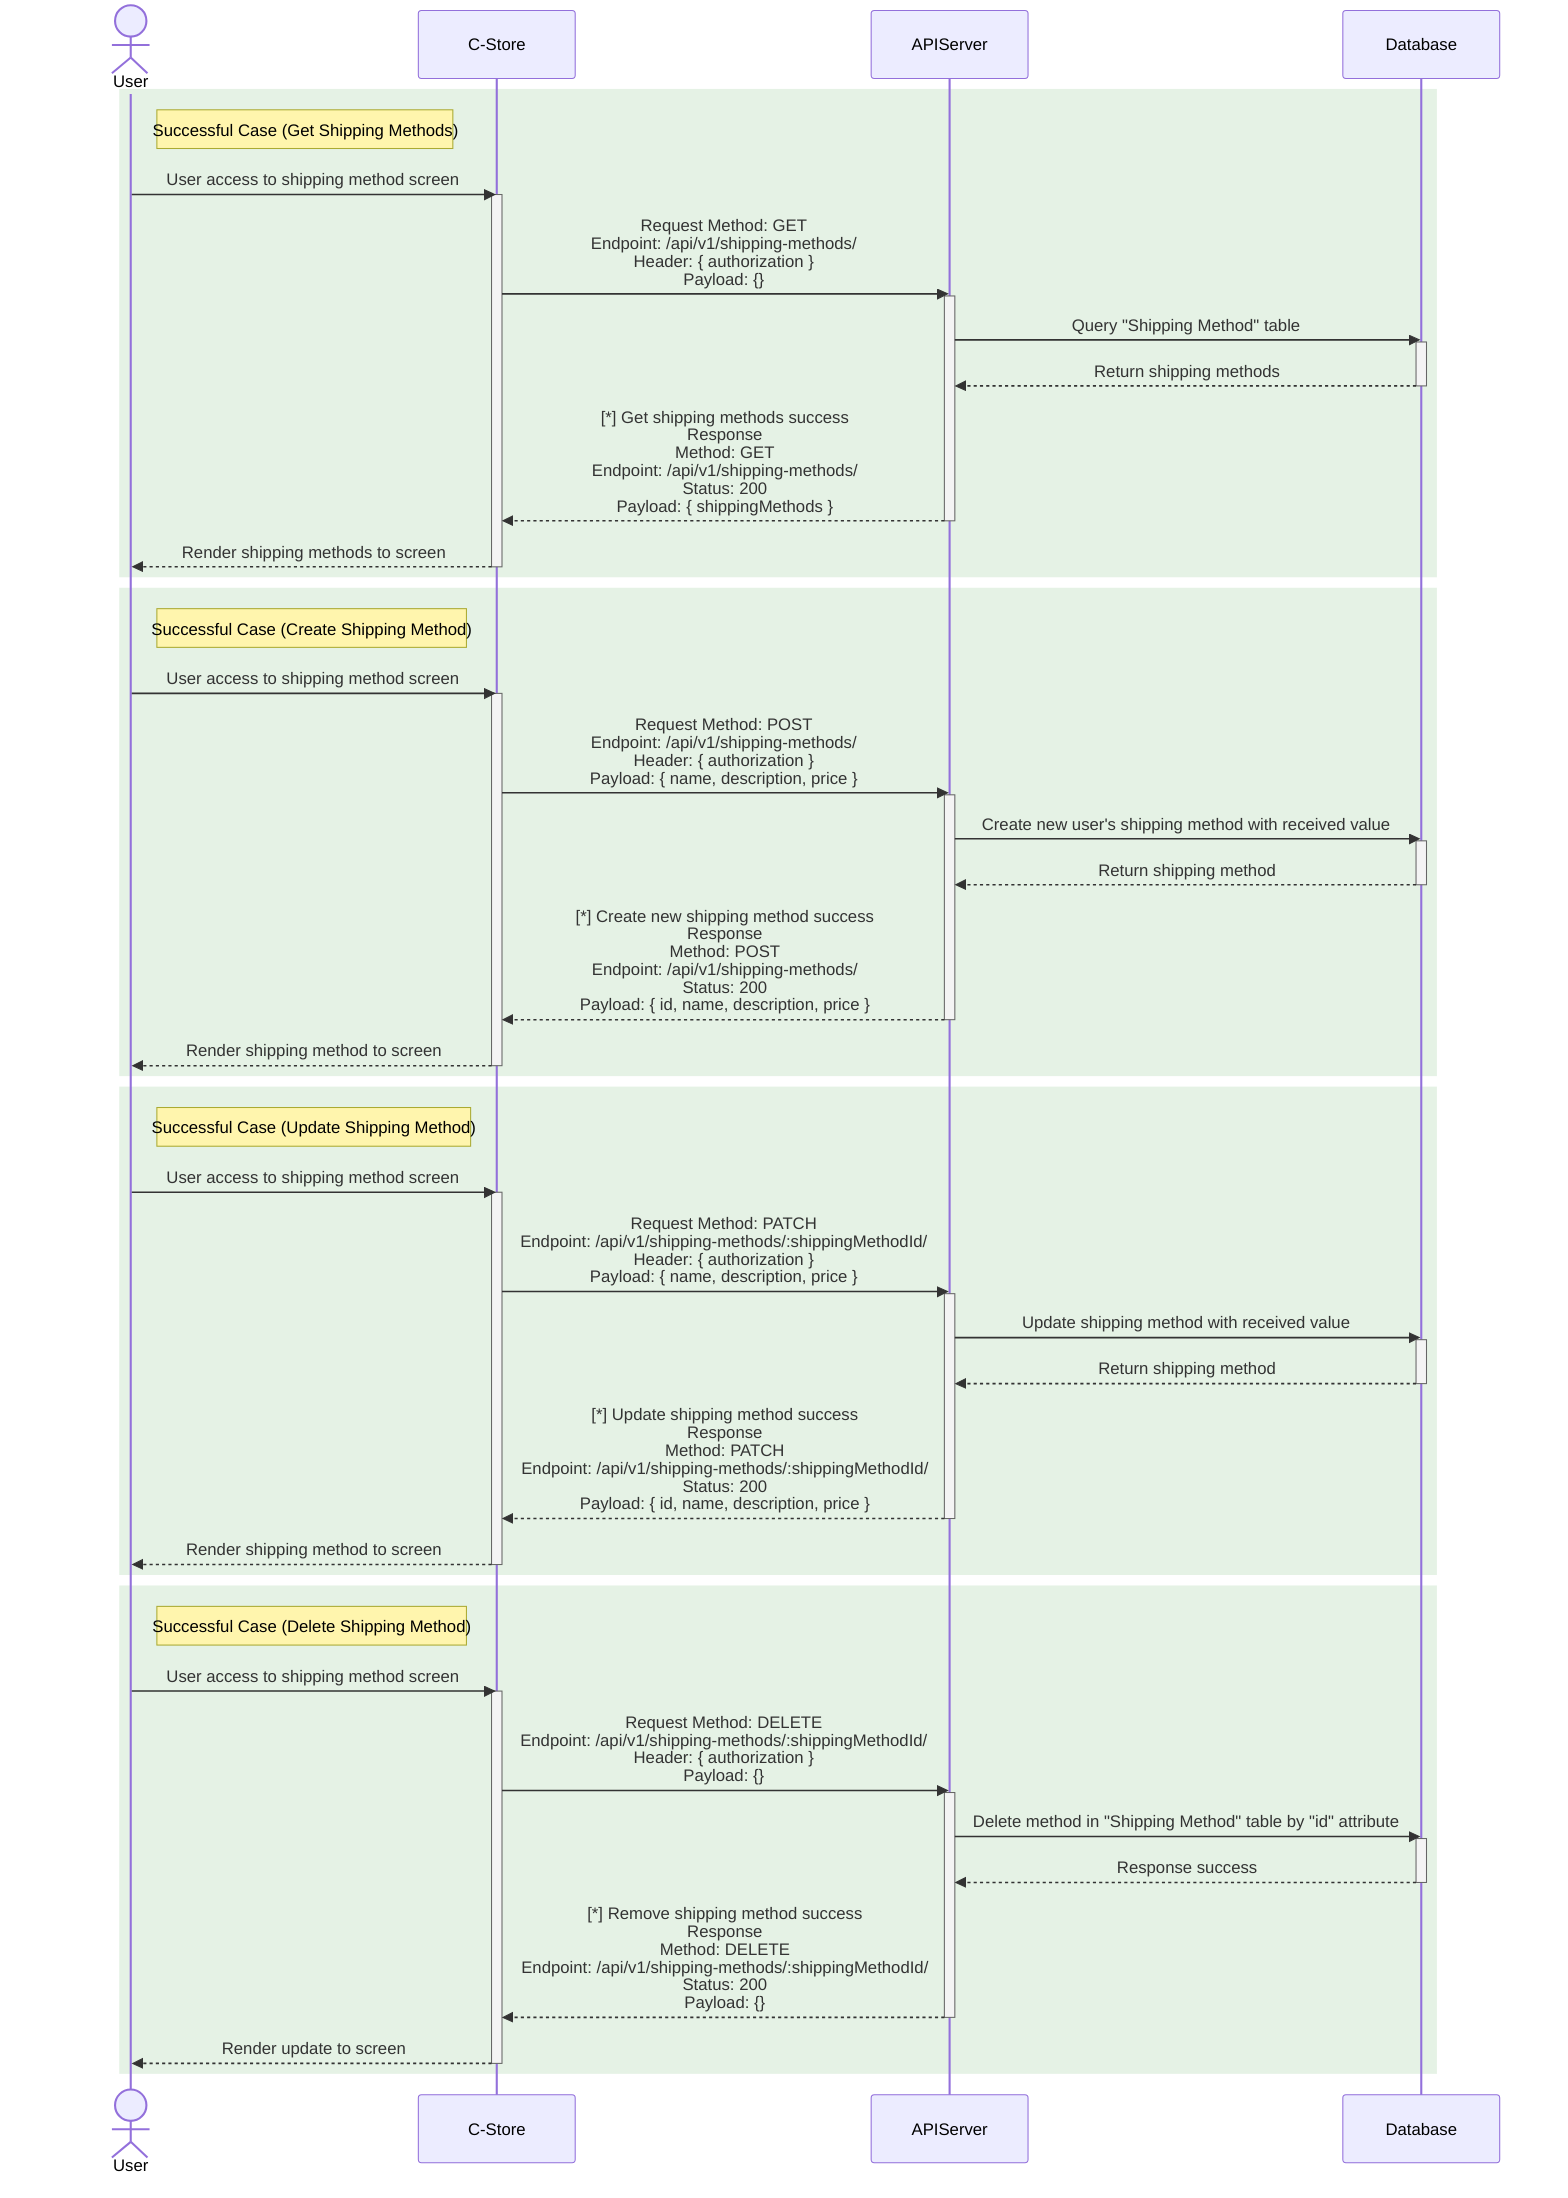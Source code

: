 sequenceDiagram
    actor User
    participant C-Store
    participant APIServer
    participant Database

    rect rgba(0, 128, 0, 0.1)
        note right of User: Successful Case (Get Shipping Methods)
        User->>C-Store: User access to shipping method screen
        activate C-Store
        C-Store->>APIServer: Request Method: GET<br>Endpoint: /api/v1/shipping-methods/<br>Header: { authorization }<br>Payload: {}
        activate APIServer
        APIServer->>Database: Query "Shipping Method" table
        activate Database
        Database-->>APIServer: Return shipping methods
        deactivate Database
        APIServer-->>C-Store: [*] Get shipping methods success<br>Response<br>Method: GET<br>Endpoint: /api/v1/shipping-methods/<br>Status: 200<br>Payload: { shippingMethods }
        deactivate APIServer
        C-Store-->>User: Render shipping methods to screen
        deactivate C-Store
    end

    rect rgba(0, 128, 0, 0.1)
        note right of User: Successful Case (Create Shipping Method)
        User->>C-Store: User access to shipping method screen
        activate C-Store
        C-Store->>APIServer: Request Method: POST<br>Endpoint: /api/v1/shipping-methods/<br>Header: { authorization }<br>Payload: { name, description, price }
        activate APIServer
        APIServer->>Database: Create new user's shipping method with received value
        activate Database
        Database-->>APIServer: Return shipping method
        deactivate Database
        APIServer-->>C-Store: [*] Create new shipping method success<br>Response<br>Method: POST<br>Endpoint: /api/v1/shipping-methods/<br>Status: 200<br>Payload: { id, name, description, price }
        deactivate APIServer
        C-Store-->>User: Render shipping method to screen
        deactivate C-Store
    end

    rect rgba(0, 128, 0, 0.1)
        note right of User: Successful Case (Update Shipping Method)
        User->>C-Store: User access to shipping method screen
        activate C-Store
        C-Store->>APIServer: Request Method: PATCH<br>Endpoint: /api/v1/shipping-methods/:shippingMethodId/<br>Header: { authorization }<br>Payload: { name, description, price }
        activate APIServer
        APIServer->>Database: Update shipping method with received value
        activate Database
        Database-->>APIServer: Return shipping method
        deactivate Database
        APIServer-->>C-Store: [*] Update shipping method success<br>Response<br>Method: PATCH<br>Endpoint: /api/v1/shipping-methods/:shippingMethodId/<br>Status: 200<br>Payload: { id, name, description, price }
        deactivate APIServer
        C-Store-->>User: Render shipping method to screen
        deactivate C-Store
    end

    rect rgba(0, 128, 0, 0.1)
        note right of User: Successful Case (Delete Shipping Method)
        User->>C-Store: User access to shipping method screen
        activate C-Store
        C-Store->>APIServer: Request Method: DELETE<br>Endpoint: /api/v1/shipping-methods/:shippingMethodId/<br>Header: { authorization }<br>Payload: {}
        activate APIServer
        APIServer->>Database: Delete method in "Shipping Method" table by "id" attribute
        activate Database
        Database-->>APIServer: Response success
        deactivate Database
        APIServer-->>C-Store: [*] Remove shipping method success<br>Response<br>Method: DELETE<br>Endpoint: /api/v1/shipping-methods/:shippingMethodId/<br>Status: 200<br>Payload: {}
        deactivate APIServer
        C-Store-->>User: Render update to screen
        deactivate C-Store
    end